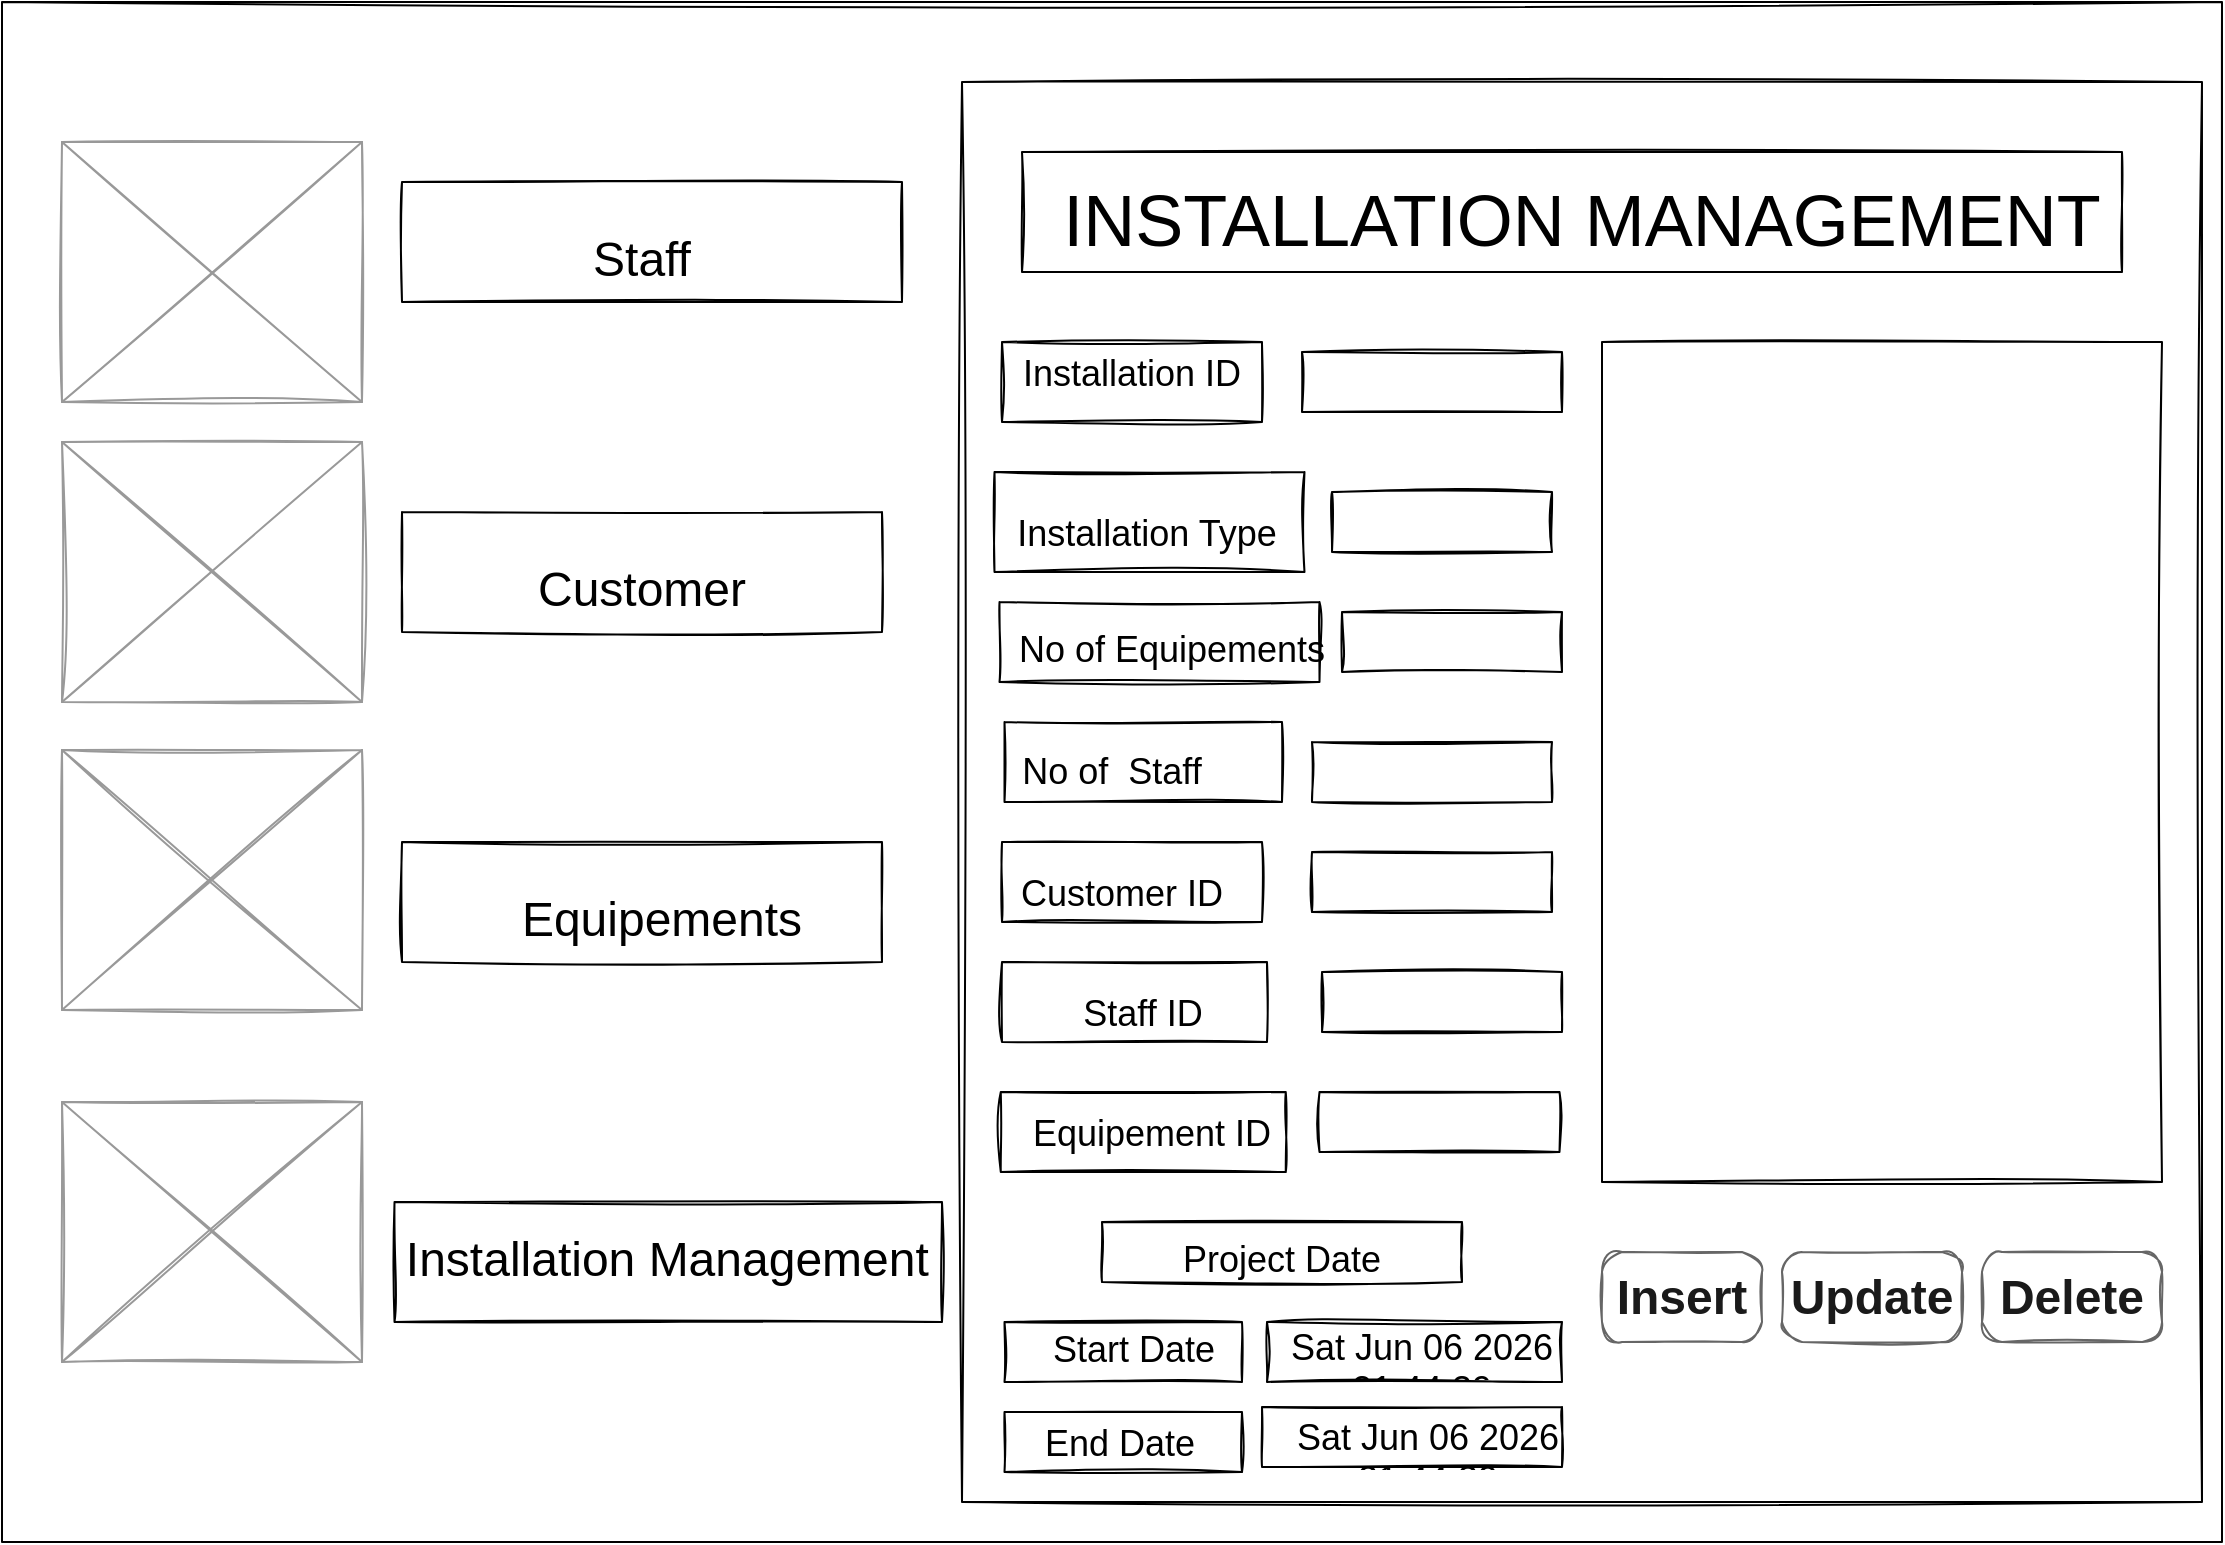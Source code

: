 <mxfile version="17.2.1" type="device"><diagram id="nxjYD0beizJR2RQRok8u" name="Page-1"><mxGraphModel dx="1483" dy="916" grid="1" gridSize="10" guides="1" tooltips="1" connect="1" arrows="1" fold="1" page="1" pageScale="1" pageWidth="1169" pageHeight="827" math="0" shadow="0"><root><mxCell id="0"/><mxCell id="1" parent="0"/><mxCell id="p_CemCvgpQYrrxsP5NEN-1" value="" style="rounded=0;whiteSpace=wrap;html=1;fillColor=none;sketch=1;" vertex="1" parent="1"><mxGeometry x="40" y="40" width="1110" height="770" as="geometry"/></mxCell><mxCell id="p_CemCvgpQYrrxsP5NEN-2" value="" style="rounded=0;whiteSpace=wrap;html=1;sketch=1;fillColor=none;" vertex="1" parent="1"><mxGeometry x="520" y="80" width="620" height="710" as="geometry"/></mxCell><mxCell id="p_CemCvgpQYrrxsP5NEN-4" value="" style="verticalLabelPosition=bottom;shadow=0;dashed=0;align=center;html=1;verticalAlign=top;strokeWidth=1;shape=mxgraph.mockup.graphics.simpleIcon;strokeColor=#999999;sketch=1;fontSize=48;fillColor=none;" vertex="1" parent="1"><mxGeometry x="70" y="110" width="150" height="130" as="geometry"/></mxCell><mxCell id="p_CemCvgpQYrrxsP5NEN-5" value="" style="verticalLabelPosition=bottom;shadow=0;dashed=0;align=center;html=1;verticalAlign=top;strokeWidth=1;shape=mxgraph.mockup.graphics.simpleIcon;strokeColor=#999999;sketch=1;fontSize=48;fillColor=none;" vertex="1" parent="1"><mxGeometry x="70" y="260" width="150" height="130" as="geometry"/></mxCell><mxCell id="p_CemCvgpQYrrxsP5NEN-6" value="" style="verticalLabelPosition=bottom;shadow=0;dashed=0;align=center;html=1;verticalAlign=top;strokeWidth=1;shape=mxgraph.mockup.graphics.simpleIcon;strokeColor=#999999;sketch=1;fontSize=48;fillColor=none;" vertex="1" parent="1"><mxGeometry x="70" y="414" width="150" height="130" as="geometry"/></mxCell><mxCell id="p_CemCvgpQYrrxsP5NEN-7" value="" style="verticalLabelPosition=bottom;shadow=0;dashed=0;align=center;html=1;verticalAlign=top;strokeWidth=1;shape=mxgraph.mockup.graphics.simpleIcon;strokeColor=#999999;sketch=1;fontSize=48;fillColor=none;" vertex="1" parent="1"><mxGeometry x="70" y="590" width="150" height="130" as="geometry"/></mxCell><mxCell id="p_CemCvgpQYrrxsP5NEN-8" value="" style="rounded=0;whiteSpace=wrap;html=1;sketch=1;fontSize=48;fillColor=none;" vertex="1" parent="1"><mxGeometry x="236.25" y="640" width="273.75" height="60" as="geometry"/></mxCell><mxCell id="p_CemCvgpQYrrxsP5NEN-12" value="" style="rounded=0;whiteSpace=wrap;html=1;sketch=1;fontSize=48;fillColor=none;" vertex="1" parent="1"><mxGeometry x="240" y="460" width="240" height="60" as="geometry"/></mxCell><mxCell id="p_CemCvgpQYrrxsP5NEN-13" value="" style="rounded=0;whiteSpace=wrap;html=1;sketch=1;fontSize=48;fillColor=none;" vertex="1" parent="1"><mxGeometry x="240" y="295" width="240" height="60" as="geometry"/></mxCell><mxCell id="p_CemCvgpQYrrxsP5NEN-14" value="" style="rounded=0;whiteSpace=wrap;html=1;sketch=1;fontSize=48;fillColor=none;" vertex="1" parent="1"><mxGeometry x="240" y="130" width="250" height="60" as="geometry"/></mxCell><mxCell id="p_CemCvgpQYrrxsP5NEN-15" value="&lt;font style=&quot;font-size: 24px&quot;&gt;Customer&lt;/font&gt;" style="text;html=1;strokeColor=none;fillColor=none;align=center;verticalAlign=middle;whiteSpace=wrap;rounded=0;sketch=1;fontSize=48;" vertex="1" parent="1"><mxGeometry x="300" y="310" width="120" height="30" as="geometry"/></mxCell><mxCell id="p_CemCvgpQYrrxsP5NEN-16" value="&lt;font style=&quot;font-size: 24px&quot;&gt;Equipements&lt;/font&gt;" style="text;html=1;strokeColor=none;fillColor=none;align=center;verticalAlign=middle;whiteSpace=wrap;rounded=0;sketch=1;fontSize=48;" vertex="1" parent="1"><mxGeometry x="310" y="475" width="120" height="30" as="geometry"/></mxCell><mxCell id="p_CemCvgpQYrrxsP5NEN-17" value="&lt;font style=&quot;font-size: 24px&quot;&gt;Staff&lt;/font&gt;" style="text;html=1;strokeColor=none;fillColor=none;align=center;verticalAlign=middle;whiteSpace=wrap;rounded=0;sketch=1;fontSize=48;" vertex="1" parent="1"><mxGeometry x="300" y="145" width="120" height="30" as="geometry"/></mxCell><mxCell id="p_CemCvgpQYrrxsP5NEN-18" value="&lt;font style=&quot;font-size: 24px&quot;&gt;Installation Management&amp;nbsp;&lt;/font&gt;" style="text;html=1;strokeColor=none;fillColor=none;align=center;verticalAlign=middle;whiteSpace=wrap;rounded=0;sketch=1;fontSize=48;" vertex="1" parent="1"><mxGeometry x="226.25" y="650" width="300" height="20" as="geometry"/></mxCell><mxCell id="p_CemCvgpQYrrxsP5NEN-20" value="" style="rounded=0;whiteSpace=wrap;html=1;sketch=1;fontSize=48;fillColor=none;" vertex="1" parent="1"><mxGeometry x="550" y="115" width="550" height="60" as="geometry"/></mxCell><mxCell id="p_CemCvgpQYrrxsP5NEN-21" value="&lt;font style=&quot;font-size: 36px&quot;&gt;INSTALLATION MANAGEMENT&lt;/font&gt;" style="text;html=1;strokeColor=none;fillColor=none;align=center;verticalAlign=middle;whiteSpace=wrap;rounded=0;sketch=1;fontSize=48;" vertex="1" parent="1"><mxGeometry x="550" y="130" width="560" height="30" as="geometry"/></mxCell><mxCell id="p_CemCvgpQYrrxsP5NEN-23" value="" style="rounded=0;whiteSpace=wrap;html=1;sketch=1;fontSize=36;fillColor=none;" vertex="1" parent="1"><mxGeometry x="840" y="210" width="280" height="420" as="geometry"/></mxCell><mxCell id="p_CemCvgpQYrrxsP5NEN-24" value="" style="rounded=0;whiteSpace=wrap;html=1;sketch=1;fontSize=48;fillColor=none;" vertex="1" parent="1"><mxGeometry x="540" y="210" width="130" height="40" as="geometry"/></mxCell><mxCell id="p_CemCvgpQYrrxsP5NEN-25" value="&lt;font style=&quot;font-size: 18px&quot;&gt;Installation ID&lt;/font&gt;" style="text;html=1;strokeColor=none;fillColor=none;align=center;verticalAlign=middle;whiteSpace=wrap;rounded=0;sketch=1;fontSize=48;" vertex="1" parent="1"><mxGeometry x="540" y="200" width="130" height="30" as="geometry"/></mxCell><mxCell id="p_CemCvgpQYrrxsP5NEN-26" value="&lt;font style=&quot;font-size: 18px&quot;&gt;Installation Type&lt;/font&gt;" style="text;html=1;strokeColor=none;fillColor=none;align=center;verticalAlign=middle;whiteSpace=wrap;rounded=0;sketch=1;fontSize=48;" vertex="1" parent="1"><mxGeometry x="536.25" y="280" width="152.5" height="30" as="geometry"/></mxCell><mxCell id="p_CemCvgpQYrrxsP5NEN-27" value="&lt;font style=&quot;font-size: 18px&quot;&gt;Customer ID&lt;/font&gt;" style="text;html=1;strokeColor=none;fillColor=none;align=center;verticalAlign=middle;whiteSpace=wrap;rounded=0;sketch=1;fontSize=48;" vertex="1" parent="1"><mxGeometry x="520" y="460" width="160" height="30" as="geometry"/></mxCell><mxCell id="p_CemCvgpQYrrxsP5NEN-28" value="" style="rounded=0;whiteSpace=wrap;html=1;sketch=1;fontSize=48;fillColor=none;" vertex="1" parent="1"><mxGeometry x="536.25" y="275" width="155" height="50" as="geometry"/></mxCell><mxCell id="p_CemCvgpQYrrxsP5NEN-30" value="" style="rounded=0;whiteSpace=wrap;html=1;sketch=1;fontSize=48;fillColor=none;" vertex="1" parent="1"><mxGeometry x="538.75" y="340" width="160" height="40" as="geometry"/></mxCell><mxCell id="p_CemCvgpQYrrxsP5NEN-34" value="&lt;font style=&quot;font-size: 18px&quot;&gt;No of Equipements&lt;/font&gt;" style="text;html=1;strokeColor=none;fillColor=none;align=center;verticalAlign=middle;whiteSpace=wrap;rounded=0;sketch=1;fontSize=48;" vertex="1" parent="1"><mxGeometry x="530" y="340" width="190" height="26" as="geometry"/></mxCell><mxCell id="p_CemCvgpQYrrxsP5NEN-35" value="" style="rounded=0;whiteSpace=wrap;html=1;sketch=1;fontSize=48;fillColor=none;" vertex="1" parent="1"><mxGeometry x="540" y="520" width="132.5" height="40" as="geometry"/></mxCell><mxCell id="p_CemCvgpQYrrxsP5NEN-36" value="" style="strokeWidth=1;shadow=0;dashed=0;align=center;html=1;shape=mxgraph.mockup.forms.pwField;strokeColor=#000000;mainText=;align=left;fontColor=#666666;fontSize=17;spacingLeft=3;sketch=1;fillColor=none;" vertex="1" parent="1"><mxGeometry x="690" y="215" width="130" height="30" as="geometry"/></mxCell><mxCell id="p_CemCvgpQYrrxsP5NEN-39" value="" style="strokeWidth=1;shadow=0;dashed=0;align=center;html=1;shape=mxgraph.mockup.forms.pwField;strokeColor=#000000;mainText=;align=left;fontColor=#666666;fontSize=17;spacingLeft=3;sketch=1;fillColor=none;" vertex="1" parent="1"><mxGeometry x="705" y="285" width="110" height="30" as="geometry"/></mxCell><mxCell id="p_CemCvgpQYrrxsP5NEN-40" value="" style="strokeWidth=1;shadow=0;dashed=0;align=center;html=1;shape=mxgraph.mockup.forms.pwField;strokeColor=#000000;mainText=;align=left;fontColor=#666666;fontSize=17;spacingLeft=3;sketch=1;fillColor=none;" vertex="1" parent="1"><mxGeometry x="695" y="410" width="120" height="30" as="geometry"/></mxCell><mxCell id="p_CemCvgpQYrrxsP5NEN-41" value="&lt;font color=&quot;#1a1a1a&quot; style=&quot;font-size: 24px&quot;&gt;Insert&lt;/font&gt;" style="strokeWidth=1;shadow=0;dashed=0;align=center;html=1;shape=mxgraph.mockup.buttons.button;strokeColor=#666666;fontColor=#ffffff;mainText=;buttonStyle=round;fontSize=17;fontStyle=1;fillColor=none;whiteSpace=wrap;sketch=1;" vertex="1" parent="1"><mxGeometry x="840" y="665" width="80" height="45" as="geometry"/></mxCell><mxCell id="p_CemCvgpQYrrxsP5NEN-44" value="&lt;font color=&quot;#1a1a1a&quot; style=&quot;font-size: 24px&quot;&gt;Delete&lt;/font&gt;" style="strokeWidth=1;shadow=0;dashed=0;align=center;html=1;shape=mxgraph.mockup.buttons.button;strokeColor=#666666;fontColor=#ffffff;mainText=;buttonStyle=round;fontSize=17;fontStyle=1;fillColor=none;whiteSpace=wrap;sketch=1;" vertex="1" parent="1"><mxGeometry x="1030" y="665" width="90" height="45" as="geometry"/></mxCell><mxCell id="p_CemCvgpQYrrxsP5NEN-45" value="&lt;font color=&quot;#1a1a1a&quot; style=&quot;font-size: 24px&quot;&gt;Update&lt;/font&gt;" style="strokeWidth=1;shadow=0;dashed=0;align=center;html=1;shape=mxgraph.mockup.buttons.button;strokeColor=#666666;fontColor=#ffffff;mainText=;buttonStyle=round;fontSize=17;fontStyle=1;fillColor=none;whiteSpace=wrap;sketch=1;" vertex="1" parent="1"><mxGeometry x="930" y="665" width="90" height="45" as="geometry"/></mxCell><mxCell id="p_CemCvgpQYrrxsP5NEN-50" value="" style="strokeWidth=1;shadow=0;dashed=0;align=center;html=1;shape=mxgraph.mockup.forms.pwField;strokeColor=#000000;mainText=;align=left;fontColor=#666666;fontSize=17;spacingLeft=3;sketch=1;fillColor=none;" vertex="1" parent="1"><mxGeometry x="710" y="345" width="110" height="30" as="geometry"/></mxCell><mxCell id="p_CemCvgpQYrrxsP5NEN-51" style="edgeStyle=orthogonalEdgeStyle;rounded=0;orthogonalLoop=1;jettySize=auto;html=1;exitX=0.5;exitY=1;exitDx=0;exitDy=0;fontSize=18;" edge="1" parent="1" source="p_CemCvgpQYrrxsP5NEN-34" target="p_CemCvgpQYrrxsP5NEN-34"><mxGeometry relative="1" as="geometry"/></mxCell><mxCell id="p_CemCvgpQYrrxsP5NEN-52" value="&lt;font style=&quot;font-size: 18px&quot;&gt;No of&amp;nbsp; Staff&lt;/font&gt;" style="text;html=1;strokeColor=none;fillColor=none;align=center;verticalAlign=middle;whiteSpace=wrap;rounded=0;sketch=1;fontSize=48;" vertex="1" parent="1"><mxGeometry x="520" y="398.5" width="150" height="30" as="geometry"/></mxCell><mxCell id="p_CemCvgpQYrrxsP5NEN-54" value="" style="rounded=0;whiteSpace=wrap;html=1;sketch=1;fontSize=48;fillColor=none;" vertex="1" parent="1"><mxGeometry x="541.25" y="400" width="138.75" height="40" as="geometry"/></mxCell><mxCell id="p_CemCvgpQYrrxsP5NEN-55" value="" style="strokeWidth=1;shadow=0;dashed=0;align=center;html=1;shape=mxgraph.mockup.forms.pwField;strokeColor=#000000;mainText=;align=left;fontColor=#666666;fontSize=17;spacingLeft=3;sketch=1;fillColor=none;" vertex="1" parent="1"><mxGeometry x="695" y="465" width="120" height="30" as="geometry"/></mxCell><mxCell id="p_CemCvgpQYrrxsP5NEN-56" value="" style="rounded=0;whiteSpace=wrap;html=1;sketch=1;fontSize=48;fillColor=none;" vertex="1" parent="1"><mxGeometry x="540" y="460" width="130" height="40" as="geometry"/></mxCell><mxCell id="p_CemCvgpQYrrxsP5NEN-57" value="&lt;font style=&quot;font-size: 18px&quot;&gt;Equipement ID&lt;/font&gt;" style="text;html=1;strokeColor=none;fillColor=none;align=center;verticalAlign=middle;whiteSpace=wrap;rounded=0;sketch=1;fontSize=48;" vertex="1" parent="1"><mxGeometry x="535" y="580" width="160" height="30" as="geometry"/></mxCell><mxCell id="p_CemCvgpQYrrxsP5NEN-59" value="&lt;font style=&quot;font-size: 18px&quot;&gt;Staff ID&lt;/font&gt;" style="text;html=1;strokeColor=none;fillColor=none;align=center;verticalAlign=middle;whiteSpace=wrap;rounded=0;sketch=1;fontSize=48;" vertex="1" parent="1"><mxGeometry x="540" y="520" width="141.25" height="30" as="geometry"/></mxCell><mxCell id="p_CemCvgpQYrrxsP5NEN-61" value="" style="rounded=0;whiteSpace=wrap;html=1;sketch=1;fontSize=48;fillColor=none;" vertex="1" parent="1"><mxGeometry x="539.38" y="585" width="142.5" height="40" as="geometry"/></mxCell><mxCell id="p_CemCvgpQYrrxsP5NEN-62" value="" style="strokeWidth=1;shadow=0;dashed=0;align=center;html=1;shape=mxgraph.mockup.forms.pwField;strokeColor=#000000;mainText=;align=left;fontColor=#666666;fontSize=17;spacingLeft=3;sketch=1;fillColor=none;" vertex="1" parent="1"><mxGeometry x="700" y="525" width="120" height="30" as="geometry"/></mxCell><mxCell id="p_CemCvgpQYrrxsP5NEN-64" value="" style="strokeWidth=1;shadow=0;dashed=0;align=center;html=1;shape=mxgraph.mockup.forms.pwField;strokeColor=#000000;mainText=;align=left;fontColor=#666666;fontSize=17;spacingLeft=3;sketch=1;fillColor=none;" vertex="1" parent="1"><mxGeometry x="698.75" y="585" width="120" height="30" as="geometry"/></mxCell><mxCell id="p_CemCvgpQYrrxsP5NEN-66" value="" style="rounded=0;whiteSpace=wrap;html=1;sketch=1;fontSize=48;fillColor=none;" vertex="1" parent="1"><mxGeometry x="590" y="650" width="180" height="30" as="geometry"/></mxCell><mxCell id="p_CemCvgpQYrrxsP5NEN-67" value="&lt;font style=&quot;font-size: 18px&quot;&gt;Project Date&lt;/font&gt;" style="text;html=1;strokeColor=none;fillColor=none;align=center;verticalAlign=middle;whiteSpace=wrap;rounded=0;sketch=1;fontSize=48;" vertex="1" parent="1"><mxGeometry x="590" y="645" width="180" height="25" as="geometry"/></mxCell><mxCell id="p_CemCvgpQYrrxsP5NEN-73" style="edgeStyle=orthogonalEdgeStyle;rounded=0;orthogonalLoop=1;jettySize=auto;html=1;exitX=0.5;exitY=1;exitDx=0;exitDy=0;fontSize=18;" edge="1" parent="1" source="p_CemCvgpQYrrxsP5NEN-57" target="p_CemCvgpQYrrxsP5NEN-57"><mxGeometry relative="1" as="geometry"/></mxCell><mxCell id="p_CemCvgpQYrrxsP5NEN-75" value="&lt;font style=&quot;font-size: 18px&quot;&gt;Start Date&lt;/font&gt;" style="text;html=1;strokeColor=none;fillColor=none;align=center;verticalAlign=middle;whiteSpace=wrap;rounded=0;sketch=1;fontSize=48;" vertex="1" parent="1"><mxGeometry x="516.25" y="685" width="180" height="35" as="geometry"/></mxCell><mxCell id="p_CemCvgpQYrrxsP5NEN-77" value="&lt;font style=&quot;font-size: 18px&quot;&gt;End Date&lt;/font&gt;" style="text;html=1;strokeColor=none;fillColor=none;align=center;verticalAlign=middle;whiteSpace=wrap;rounded=0;sketch=1;fontSize=48;" vertex="1" parent="1"><mxGeometry x="508.75" y="740" width="180" height="20" as="geometry"/></mxCell><mxCell id="p_CemCvgpQYrrxsP5NEN-79" value="" style="rounded=0;whiteSpace=wrap;html=1;sketch=1;fontSize=48;fillColor=none;" vertex="1" parent="1"><mxGeometry x="541.25" y="700" width="118.75" height="30" as="geometry"/></mxCell><mxCell id="p_CemCvgpQYrrxsP5NEN-80" value="" style="rounded=0;whiteSpace=wrap;html=1;sketch=1;fontSize=48;fillColor=none;" vertex="1" parent="1"><mxGeometry x="541.25" y="745" width="118.75" height="30" as="geometry"/></mxCell><UserObject label="%date{ddd mmm dd yyyy HH:MM:ss}%" placeholders="1" id="p_CemCvgpQYrrxsP5NEN-188"><mxCell style="text;html=1;strokeColor=none;fillColor=none;align=center;verticalAlign=middle;whiteSpace=wrap;overflow=hidden;sketch=1;fontSize=18;" vertex="1" parent="1"><mxGeometry x="670" y="700" width="160" height="30" as="geometry"/></mxCell></UserObject><UserObject label="%date{ddd mmm dd yyyy HH:MM:ss}%" placeholders="1" id="p_CemCvgpQYrrxsP5NEN-189"><mxCell style="text;html=1;strokeColor=none;fillColor=none;align=center;verticalAlign=middle;whiteSpace=wrap;overflow=hidden;sketch=1;fontSize=18;" vertex="1" parent="1"><mxGeometry x="672.5" y="745" width="160" height="30" as="geometry"/></mxCell></UserObject><mxCell id="p_CemCvgpQYrrxsP5NEN-191" value="" style="rounded=0;whiteSpace=wrap;html=1;sketch=1;fontSize=48;fillColor=none;" vertex="1" parent="1"><mxGeometry x="672.5" y="700" width="147.5" height="30" as="geometry"/></mxCell><mxCell id="p_CemCvgpQYrrxsP5NEN-192" value="" style="rounded=0;whiteSpace=wrap;html=1;sketch=1;fontSize=48;fillColor=none;" vertex="1" parent="1"><mxGeometry x="670" y="742.5" width="150" height="30" as="geometry"/></mxCell></root></mxGraphModel></diagram></mxfile>